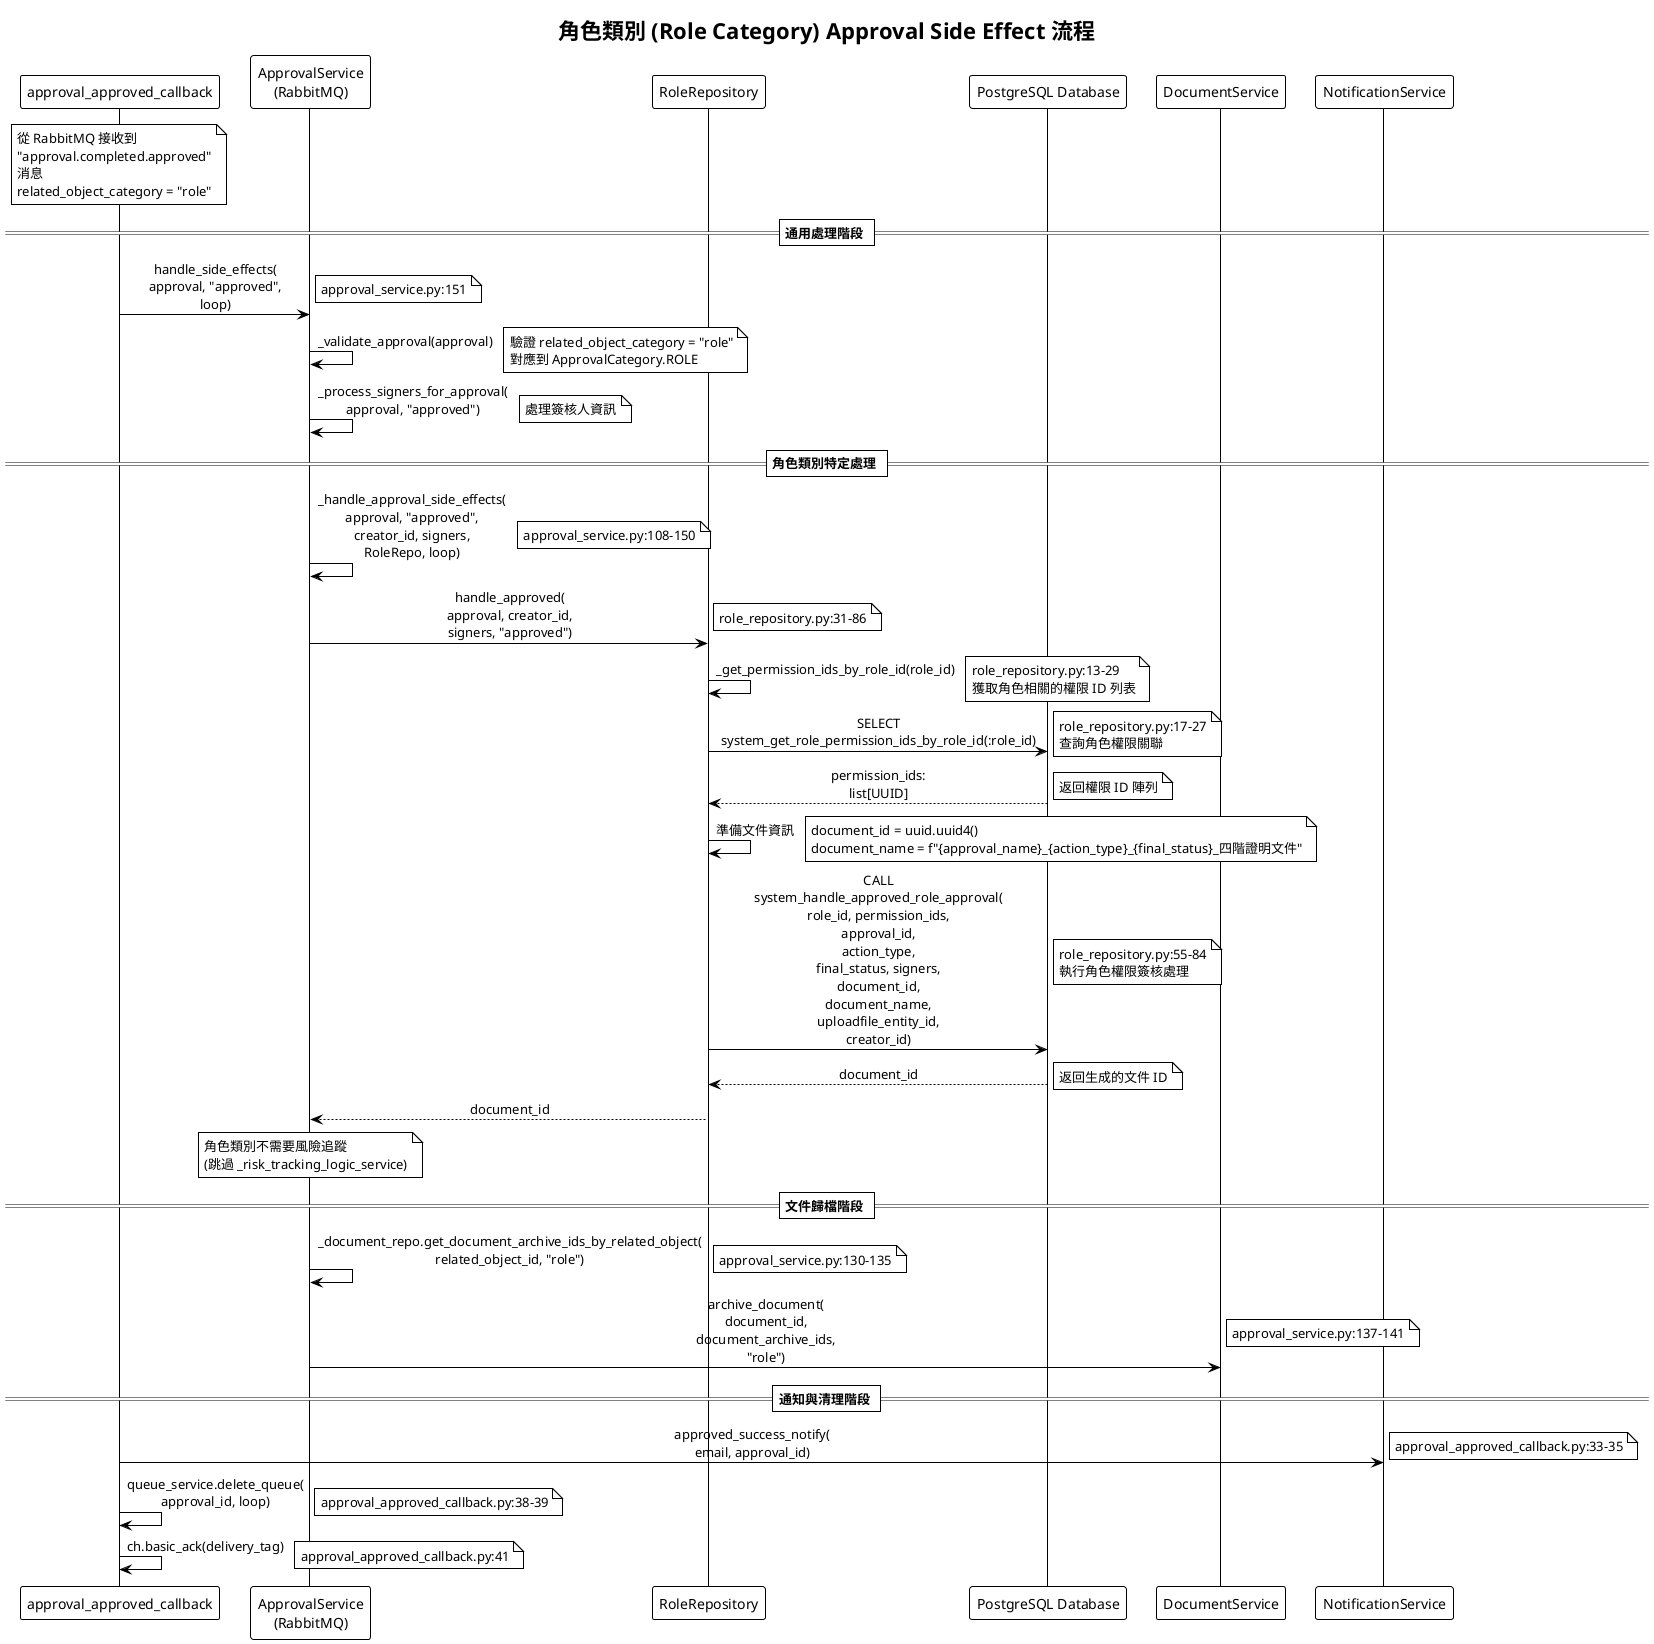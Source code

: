 @startuml Role Category Approval Side Effect
  !theme plain
  skinparam sequenceMessageAlign center
  skinparam maxMessageSize 150

  title 角色類別 (Role Category) Approval Side Effect 流程

  participant Consumer as "approval_approved_callback"
  participant ApprovalSvc as "ApprovalService\n(RabbitMQ)"
  participant RoleRepo as "RoleRepository"
  participant Database as "PostgreSQL Database"
  participant DocumentSvc as "DocumentService"
  participant Email as "NotificationService"

  note over Consumer: 從 RabbitMQ 接收到\n"approval.completed.approved"\n消息\nrelated_object_category = "role"

  == 通用處理階段 ==

  Consumer -> ApprovalSvc: handle_side_effects(\napproval, "approved", loop)
  note right: approval_service.py:151

  ApprovalSvc -> ApprovalSvc: _validate_approval(approval)
  note right: 驗證 related_object_category = "role"\n對應到 ApprovalCategory.ROLE

  ApprovalSvc -> ApprovalSvc: _process_signers_for_approval(\napproval, "approved")
  note right: 處理簽核人資訊

  == 角色類別特定處理 ==

  ApprovalSvc -> ApprovalSvc: _handle_approval_side_effects(\napproval, "approved", creator_id, signers, RoleRepo, loop)
  note right: approval_service.py:108-150

  ApprovalSvc -> RoleRepo: handle_approved(\napproval, creator_id, signers, "approved")
  note right: role_repository.py:31-86

  RoleRepo -> RoleRepo: _get_permission_ids_by_role_id(role_id)
  note right: role_repository.py:13-29\n獲取角色相關的權限 ID 列表

  RoleRepo -> Database: SELECT system_get_role_permission_ids_by_role_id(:role_id)
  note right: role_repository.py:17-27\n查詢角色權限關聯

  Database --> RoleRepo: permission_ids: list[UUID]
  note right: 返回權限 ID 陣列

  RoleRepo -> RoleRepo: 準備文件資訊
  note right: document_id = uuid.uuid4()\ndocument_name = f"{approval_name}_{action_type}_{final_status}_四階證明文件"

  RoleRepo -> Database: CALL system_handle_approved_role_approval(\nrole_id, permission_ids, approval_id, action_type,\nfinal_status, signers, document_id, document_name,\nuploadfile_entity_id, creator_id)
  note right: role_repository.py:55-84\n執行角色權限簽核處理

  Database --> RoleRepo: document_id
  note right: 返回生成的文件 ID

  RoleRepo --> ApprovalSvc: document_id

  note over ApprovalSvc: 角色類別不需要風險追蹤\n(跳過 _risk_tracking_logic_service)

  == 文件歸檔階段 ==

  ApprovalSvc -> ApprovalSvc: _document_repo.get_document_archive_ids_by_related_object(\nrelated_object_id, "role")
  note right: approval_service.py:130-135

  ApprovalSvc -> DocumentSvc: archive_document(\ndocument_id, document_archive_ids, "role")
  note right: approval_service.py:137-141

  == 通知與清理階段 ==

  Consumer -> Email: approved_success_notify(\nemail, approval_id)
  note right: approval_approved_callback.py:33-35

  Consumer -> Consumer: queue_service.delete_queue(\napproval_id, loop)
  note right: approval_approved_callback.py:38-39

  Consumer -> Consumer: ch.basic_ack(delivery_tag)
  note right: approval_approved_callback.py:41

  @enduml